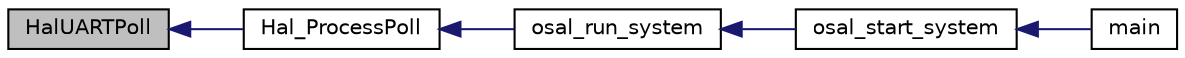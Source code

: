 digraph "HalUARTPoll"
{
  edge [fontname="Helvetica",fontsize="10",labelfontname="Helvetica",labelfontsize="10"];
  node [fontname="Helvetica",fontsize="10",shape=record];
  rankdir="LR";
  Node1 [label="HalUARTPoll",height=0.2,width=0.4,color="black", fillcolor="grey75", style="filled" fontcolor="black"];
  Node1 -> Node2 [dir="back",color="midnightblue",fontsize="10",style="solid",fontname="Helvetica"];
  Node2 [label="Hal_ProcessPoll",height=0.2,width=0.4,color="black", fillcolor="white", style="filled",URL="$target_2_c_c2541_a_r_c_2hal__drivers_8h.html#a2162ec829720c485ca769daa276a5f2e"];
  Node2 -> Node3 [dir="back",color="midnightblue",fontsize="10",style="solid",fontname="Helvetica"];
  Node3 [label="osal_run_system",height=0.2,width=0.4,color="black", fillcolor="white", style="filled",URL="$_o_s_a_l_8h.html#a82425dadb026a04ec77d236d280323c3"];
  Node3 -> Node4 [dir="back",color="midnightblue",fontsize="10",style="solid",fontname="Helvetica"];
  Node4 [label="osal_start_system",height=0.2,width=0.4,color="black", fillcolor="white", style="filled",URL="$_o_s_a_l_8h.html#aae899a0a7f8861e6ef60abcebfca1f3f"];
  Node4 -> Node5 [dir="back",color="midnightblue",fontsize="10",style="solid",fontname="Helvetica"];
  Node5 [label="main",height=0.2,width=0.4,color="black", fillcolor="white", style="filled",URL="$_b_l_e___bridge___main_8c.html#a840291bc02cba5474a4cb46a9b9566fe"];
}
